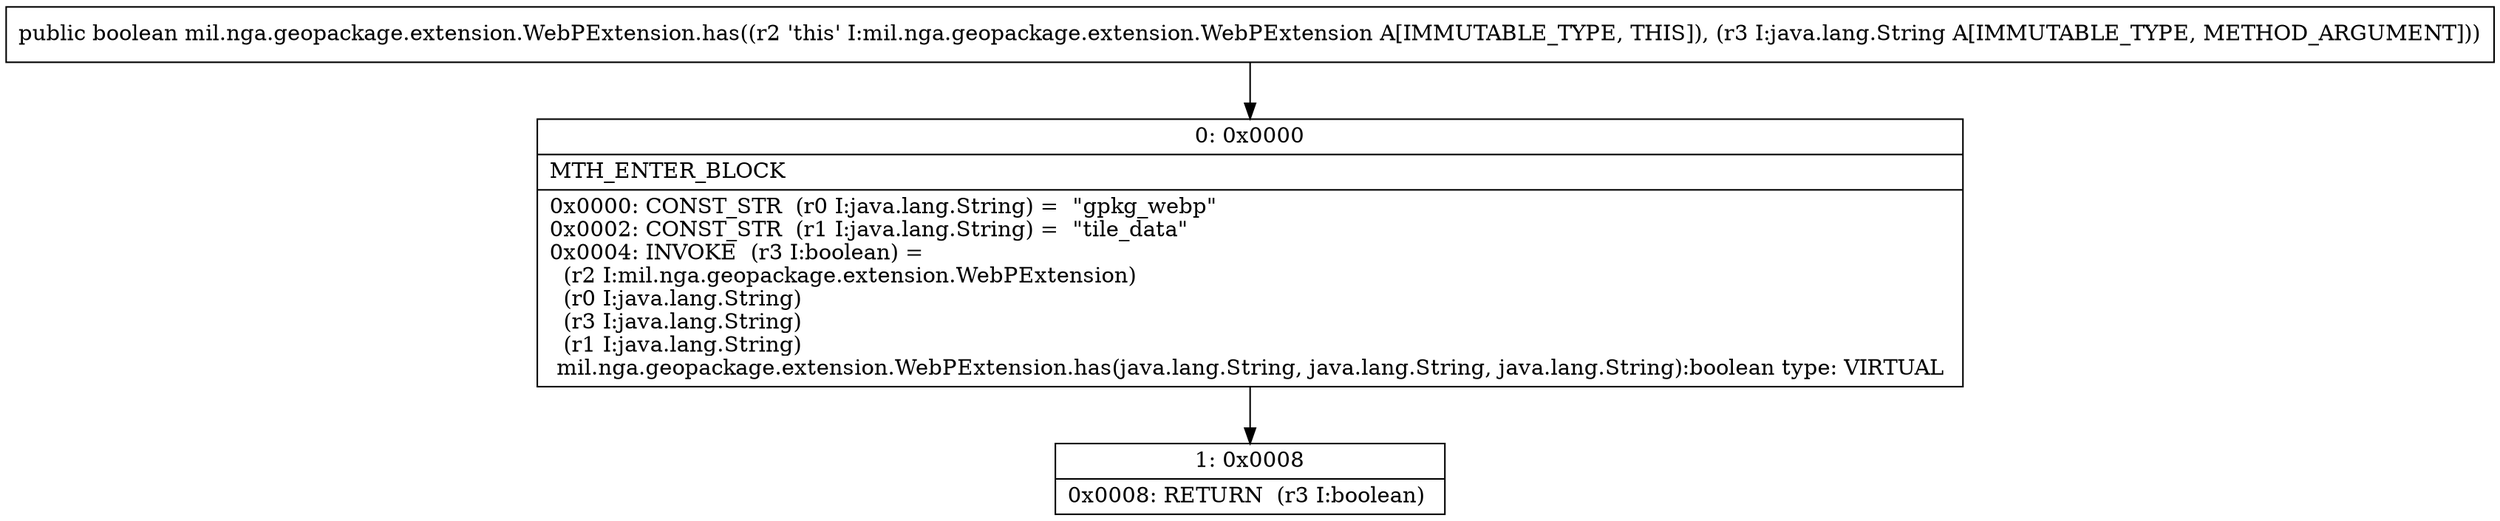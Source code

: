 digraph "CFG formil.nga.geopackage.extension.WebPExtension.has(Ljava\/lang\/String;)Z" {
Node_0 [shape=record,label="{0\:\ 0x0000|MTH_ENTER_BLOCK\l|0x0000: CONST_STR  (r0 I:java.lang.String) =  \"gpkg_webp\" \l0x0002: CONST_STR  (r1 I:java.lang.String) =  \"tile_data\" \l0x0004: INVOKE  (r3 I:boolean) = \l  (r2 I:mil.nga.geopackage.extension.WebPExtension)\l  (r0 I:java.lang.String)\l  (r3 I:java.lang.String)\l  (r1 I:java.lang.String)\l mil.nga.geopackage.extension.WebPExtension.has(java.lang.String, java.lang.String, java.lang.String):boolean type: VIRTUAL \l}"];
Node_1 [shape=record,label="{1\:\ 0x0008|0x0008: RETURN  (r3 I:boolean) \l}"];
MethodNode[shape=record,label="{public boolean mil.nga.geopackage.extension.WebPExtension.has((r2 'this' I:mil.nga.geopackage.extension.WebPExtension A[IMMUTABLE_TYPE, THIS]), (r3 I:java.lang.String A[IMMUTABLE_TYPE, METHOD_ARGUMENT])) }"];
MethodNode -> Node_0;
Node_0 -> Node_1;
}


